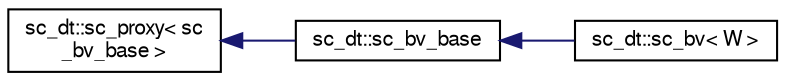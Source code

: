 digraph "Graphical Class Hierarchy"
{
  edge [fontname="FreeSans",fontsize="10",labelfontname="FreeSans",labelfontsize="10"];
  node [fontname="FreeSans",fontsize="10",shape=record];
  rankdir="LR";
  Node0 [label="sc_dt::sc_proxy\< sc\l_bv_base \>",height=0.2,width=0.4,color="black", fillcolor="white", style="filled",URL="$a01444.html"];
  Node0 -> Node1 [dir="back",color="midnightblue",fontsize="10",style="solid",fontname="FreeSans"];
  Node1 [label="sc_dt::sc_bv_base",height=0.2,width=0.4,color="black", fillcolor="white", style="filled",URL="$a01428.html"];
  Node1 -> Node2 [dir="back",color="midnightblue",fontsize="10",style="solid",fontname="FreeSans"];
  Node2 [label="sc_dt::sc_bv\< W \>",height=0.2,width=0.4,color="black", fillcolor="white", style="filled",URL="$a01424.html"];
}
